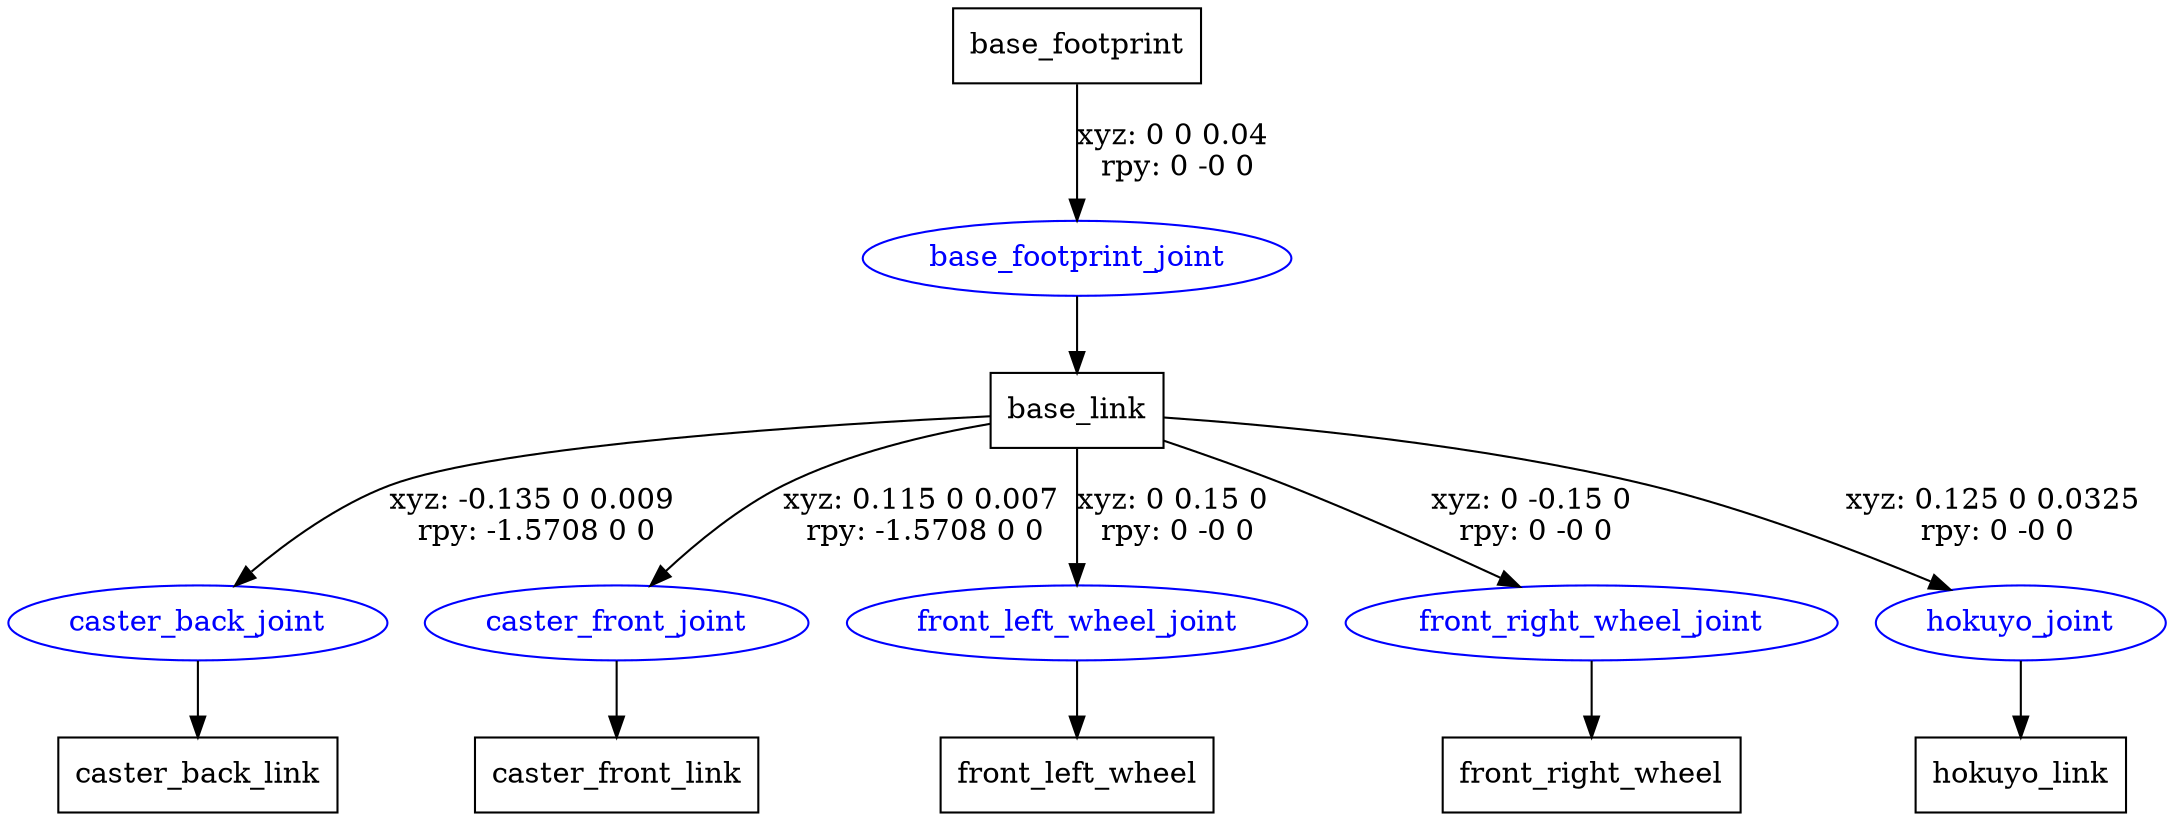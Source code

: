 digraph G {
node [shape=box];
"base_footprint" [label="base_footprint"];
"base_link" [label="base_link"];
"caster_back_link" [label="caster_back_link"];
"caster_front_link" [label="caster_front_link"];
"front_left_wheel" [label="front_left_wheel"];
"front_right_wheel" [label="front_right_wheel"];
"hokuyo_link" [label="hokuyo_link"];
node [shape=ellipse, color=blue, fontcolor=blue];
"base_footprint" -> "base_footprint_joint" [label="xyz: 0 0 0.04 \nrpy: 0 -0 0"]
"base_footprint_joint" -> "base_link"
"base_link" -> "caster_back_joint" [label="xyz: -0.135 0 0.009 \nrpy: -1.5708 0 0"]
"caster_back_joint" -> "caster_back_link"
"base_link" -> "caster_front_joint" [label="xyz: 0.115 0 0.007 \nrpy: -1.5708 0 0"]
"caster_front_joint" -> "caster_front_link"
"base_link" -> "front_left_wheel_joint" [label="xyz: 0 0.15 0 \nrpy: 0 -0 0"]
"front_left_wheel_joint" -> "front_left_wheel"
"base_link" -> "front_right_wheel_joint" [label="xyz: 0 -0.15 0 \nrpy: 0 -0 0"]
"front_right_wheel_joint" -> "front_right_wheel"
"base_link" -> "hokuyo_joint" [label="xyz: 0.125 0 0.0325 \nrpy: 0 -0 0"]
"hokuyo_joint" -> "hokuyo_link"
}
